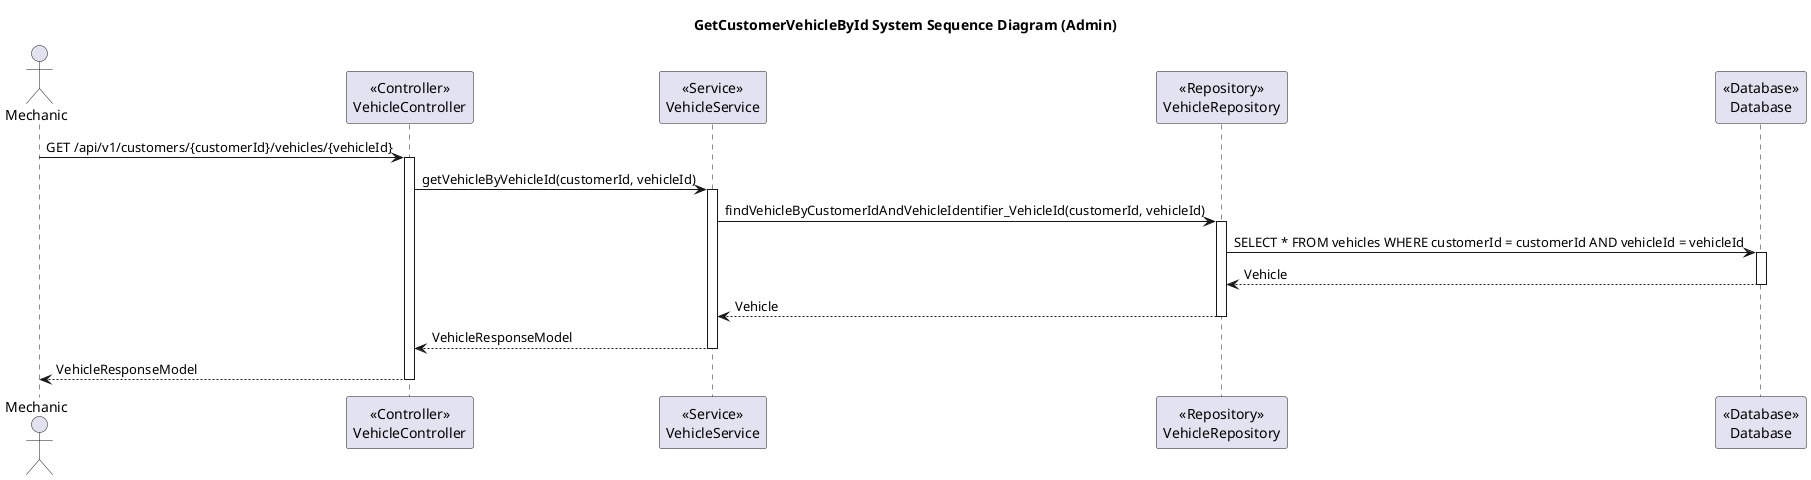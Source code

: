 @startuml
title GetCustomerVehicleById System Sequence Diagram (Admin)

actor Mechanic

participant VehicleController as "<<Controller>>\nVehicleController"
participant VehicleService as "<<Service>>\nVehicleService"
participant VehicleRepository as "<<Repository>>\nVehicleRepository"
participant Database as "<<Database>>\nDatabase"

Mechanic -> VehicleController: GET /api/v1/customers/{customerId}/vehicles/{vehicleId}
activate VehicleController

VehicleController -> VehicleService: getVehicleByVehicleId(customerId, vehicleId)
activate VehicleService

VehicleService -> VehicleRepository: findVehicleByCustomerIdAndVehicleIdentifier_VehicleId(customerId, vehicleId)
activate VehicleRepository

VehicleRepository -> Database: SELECT * FROM vehicles WHERE customerId = customerId AND vehicleId = vehicleId
activate Database

Database --> VehicleRepository: Vehicle
deactivate Database

VehicleRepository --> VehicleService: Vehicle
deactivate VehicleRepository

VehicleService --> VehicleController: VehicleResponseModel
deactivate VehicleService

VehicleController --> Mechanic: VehicleResponseModel
deactivate VehicleController
@enduml
